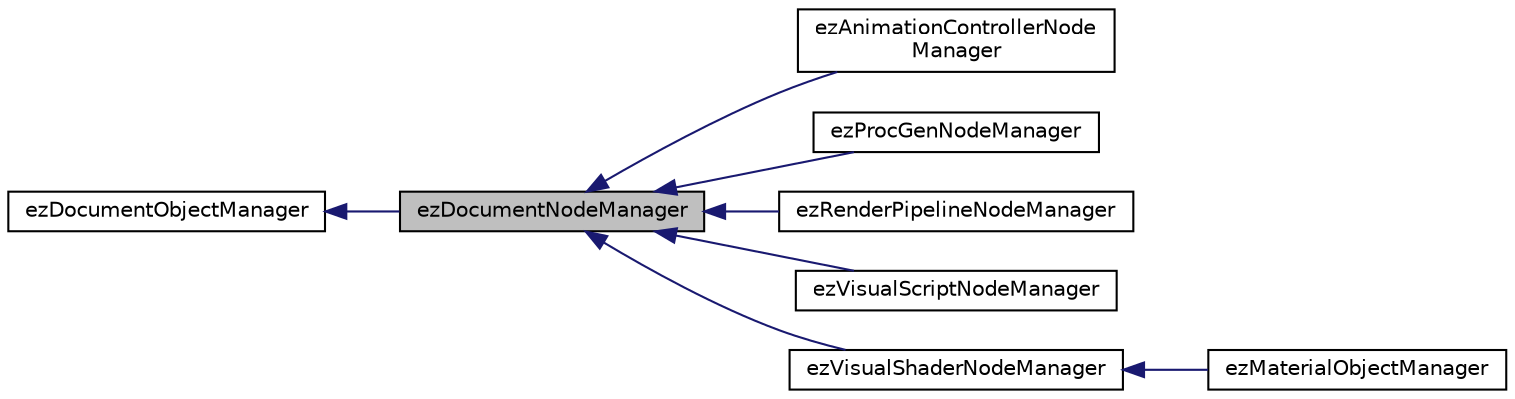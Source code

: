 digraph "ezDocumentNodeManager"
{
 // LATEX_PDF_SIZE
  edge [fontname="Helvetica",fontsize="10",labelfontname="Helvetica",labelfontsize="10"];
  node [fontname="Helvetica",fontsize="10",shape=record];
  rankdir="LR";
  Node1 [label="ezDocumentNodeManager",height=0.2,width=0.4,color="black", fillcolor="grey75", style="filled", fontcolor="black",tooltip=" "];
  Node2 -> Node1 [dir="back",color="midnightblue",fontsize="10",style="solid",fontname="Helvetica"];
  Node2 [label="ezDocumentObjectManager",height=0.2,width=0.4,color="black", fillcolor="white", style="filled",URL="$d9/d4e/classez_document_object_manager.htm",tooltip=" "];
  Node1 -> Node3 [dir="back",color="midnightblue",fontsize="10",style="solid",fontname="Helvetica"];
  Node3 [label="ezAnimationControllerNode\lManager",height=0.2,width=0.4,color="black", fillcolor="white", style="filled",URL="$d2/d5e/classez_animation_controller_node_manager.htm",tooltip=" "];
  Node1 -> Node4 [dir="back",color="midnightblue",fontsize="10",style="solid",fontname="Helvetica"];
  Node4 [label="ezProcGenNodeManager",height=0.2,width=0.4,color="black", fillcolor="white", style="filled",URL="$da/d5f/classez_proc_gen_node_manager.htm",tooltip=" "];
  Node1 -> Node5 [dir="back",color="midnightblue",fontsize="10",style="solid",fontname="Helvetica"];
  Node5 [label="ezRenderPipelineNodeManager",height=0.2,width=0.4,color="black", fillcolor="white", style="filled",URL="$d3/d52/classez_render_pipeline_node_manager.htm",tooltip=" "];
  Node1 -> Node6 [dir="back",color="midnightblue",fontsize="10",style="solid",fontname="Helvetica"];
  Node6 [label="ezVisualScriptNodeManager",height=0.2,width=0.4,color="black", fillcolor="white", style="filled",URL="$d1/d30/classez_visual_script_node_manager.htm",tooltip=" "];
  Node1 -> Node7 [dir="back",color="midnightblue",fontsize="10",style="solid",fontname="Helvetica"];
  Node7 [label="ezVisualShaderNodeManager",height=0.2,width=0.4,color="black", fillcolor="white", style="filled",URL="$dd/d11/classez_visual_shader_node_manager.htm",tooltip=" "];
  Node7 -> Node8 [dir="back",color="midnightblue",fontsize="10",style="solid",fontname="Helvetica"];
  Node8 [label="ezMaterialObjectManager",height=0.2,width=0.4,color="black", fillcolor="white", style="filled",URL="$d7/d92/classez_material_object_manager.htm",tooltip=" "];
}
